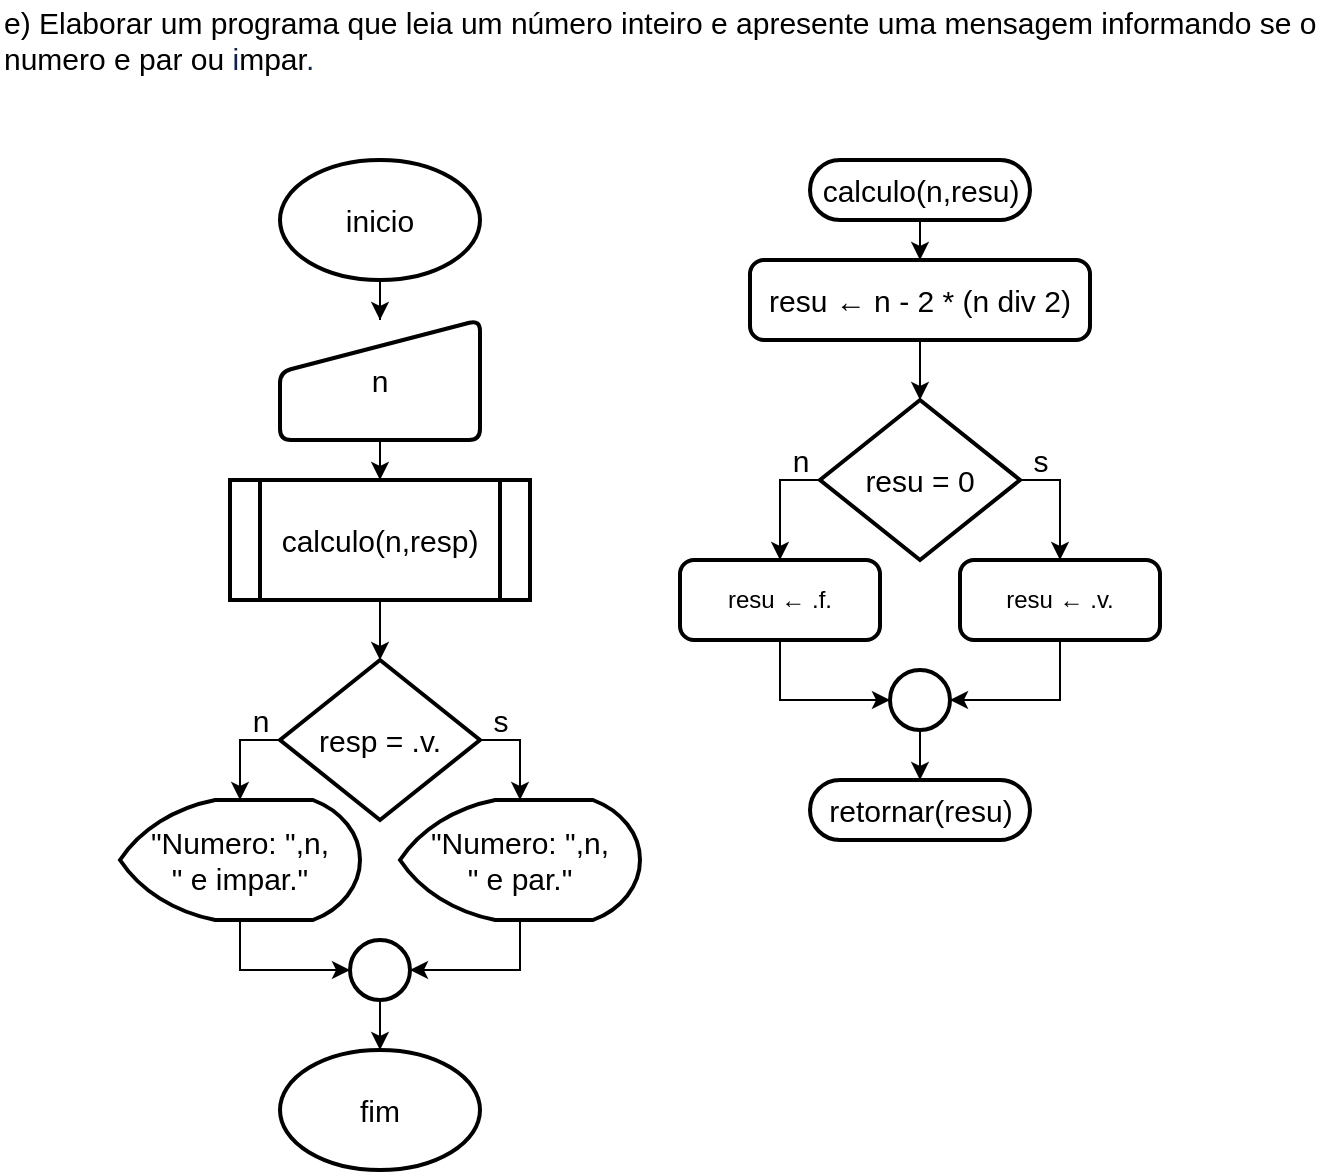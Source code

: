 <mxfile version="19.0.3" type="device"><diagram id="9_3RGJX_hn2a-fTIuzha" name="Página-1"><mxGraphModel dx="1422" dy="865" grid="1" gridSize="10" guides="1" tooltips="1" connect="1" arrows="1" fold="1" page="1" pageScale="1" pageWidth="827" pageHeight="1169" math="0" shadow="0"><root><mxCell id="0"/><mxCell id="1" parent="0"/><mxCell id="szqpVCrg_NznvWYfIgSc-1" value="&lt;span class=&quot;fontstyle0&quot; style=&quot;font-size: 15px;&quot;&gt;e) Elaborar um programa que leia um número inteiro e apresente uma mensagem informando se o&lt;/span&gt;&lt;span style=&quot;color: rgb(36, 31, 34); font-size: 15px;&quot; class=&quot;fontstyle2&quot;&gt;&lt;br style=&quot;font-size: 15px;&quot;&gt;&lt;/span&gt;&lt;span class=&quot;fontstyle0&quot; style=&quot;font-size: 15px;&quot;&gt;numero e par ou &lt;font color=&quot;#112147&quot;&gt;i&lt;/font&gt;&lt;/span&gt;&lt;span class=&quot;fontstyle0&quot; style=&quot;font-size: 15px;&quot;&gt;mpar&lt;/span&gt;&lt;span style=&quot;color: rgb(17, 33, 71); font-size: 15px;&quot; class=&quot;fontstyle0&quot;&gt;.&lt;/span&gt; " style="text;html=1;align=left;verticalAlign=middle;resizable=0;points=[];autosize=1;strokeColor=none;fillColor=none;fontSize=15;" parent="1" vertex="1"><mxGeometry width="670" height="40" as="geometry"/></mxCell><mxCell id="szqpVCrg_NznvWYfIgSc-13" value="" style="edgeStyle=orthogonalEdgeStyle;rounded=0;orthogonalLoop=1;jettySize=auto;html=1;fontSize=15;" parent="1" source="szqpVCrg_NznvWYfIgSc-2" target="szqpVCrg_NznvWYfIgSc-12" edge="1"><mxGeometry relative="1" as="geometry"/></mxCell><mxCell id="szqpVCrg_NznvWYfIgSc-2" value="calculo(n,resu)" style="html=1;dashed=0;whitespace=wrap;shape=mxgraph.dfd.start;fontSize=15;strokeWidth=2;" parent="1" vertex="1"><mxGeometry x="405" y="80" width="110" height="30" as="geometry"/></mxCell><mxCell id="szqpVCrg_NznvWYfIgSc-3" value="retornar(resu)" style="html=1;dashed=0;whitespace=wrap;shape=mxgraph.dfd.start;fontSize=15;strokeWidth=2;" parent="1" vertex="1"><mxGeometry x="405" y="390" width="110" height="30" as="geometry"/></mxCell><mxCell id="szqpVCrg_NznvWYfIgSc-5" value="fim" style="strokeWidth=2;html=1;shape=mxgraph.flowchart.start_1;whiteSpace=wrap;fontSize=15;" parent="1" vertex="1"><mxGeometry x="140" y="525" width="100" height="60" as="geometry"/></mxCell><mxCell id="szqpVCrg_NznvWYfIgSc-8" value="" style="edgeStyle=orthogonalEdgeStyle;rounded=0;orthogonalLoop=1;jettySize=auto;html=1;fontSize=15;" parent="1" source="szqpVCrg_NznvWYfIgSc-6" target="szqpVCrg_NznvWYfIgSc-7" edge="1"><mxGeometry relative="1" as="geometry"/></mxCell><mxCell id="szqpVCrg_NznvWYfIgSc-6" value="inicio" style="strokeWidth=2;html=1;shape=mxgraph.flowchart.start_1;whiteSpace=wrap;fontSize=15;" parent="1" vertex="1"><mxGeometry x="140" y="80" width="100" height="60" as="geometry"/></mxCell><mxCell id="szqpVCrg_NznvWYfIgSc-10" value="" style="edgeStyle=orthogonalEdgeStyle;rounded=0;orthogonalLoop=1;jettySize=auto;html=1;fontSize=15;" parent="1" source="szqpVCrg_NznvWYfIgSc-7" target="szqpVCrg_NznvWYfIgSc-9" edge="1"><mxGeometry relative="1" as="geometry"/></mxCell><mxCell id="szqpVCrg_NznvWYfIgSc-7" value="n" style="html=1;strokeWidth=2;shape=manualInput;whiteSpace=wrap;rounded=1;size=26;arcSize=11;fontSize=15;" parent="1" vertex="1"><mxGeometry x="140" y="160" width="100" height="60" as="geometry"/></mxCell><mxCell id="z3AfhGEVgCC0E01BGAUV-12" value="" style="edgeStyle=orthogonalEdgeStyle;rounded=0;orthogonalLoop=1;jettySize=auto;html=1;" edge="1" parent="1" source="szqpVCrg_NznvWYfIgSc-9" target="z3AfhGEVgCC0E01BGAUV-4"><mxGeometry relative="1" as="geometry"/></mxCell><mxCell id="szqpVCrg_NznvWYfIgSc-9" value="calculo(n,resp)" style="shape=process;whiteSpace=wrap;html=1;backgroundOutline=1;fontSize=15;strokeWidth=2;rounded=1;arcSize=0;" parent="1" vertex="1"><mxGeometry x="115" y="240" width="150" height="60" as="geometry"/></mxCell><mxCell id="szqpVCrg_NznvWYfIgSc-15" value="" style="edgeStyle=orthogonalEdgeStyle;rounded=0;orthogonalLoop=1;jettySize=auto;html=1;fontSize=15;" parent="1" source="szqpVCrg_NznvWYfIgSc-12" target="szqpVCrg_NznvWYfIgSc-14" edge="1"><mxGeometry relative="1" as="geometry"/></mxCell><mxCell id="szqpVCrg_NznvWYfIgSc-12" value="resu ← n - 2 * (n div 2)" style="rounded=1;whiteSpace=wrap;html=1;absoluteArcSize=1;arcSize=14;strokeWidth=2;fontSize=15;" parent="1" vertex="1"><mxGeometry x="375" y="130" width="170" height="40" as="geometry"/></mxCell><mxCell id="z3AfhGEVgCC0E01BGAUV-16" style="edgeStyle=orthogonalEdgeStyle;rounded=0;orthogonalLoop=1;jettySize=auto;html=1;exitX=0;exitY=0.5;exitDx=0;exitDy=0;" edge="1" parent="1" source="szqpVCrg_NznvWYfIgSc-14" target="z3AfhGEVgCC0E01BGAUV-15"><mxGeometry relative="1" as="geometry"/></mxCell><mxCell id="z3AfhGEVgCC0E01BGAUV-18" style="edgeStyle=orthogonalEdgeStyle;rounded=0;orthogonalLoop=1;jettySize=auto;html=1;exitX=1;exitY=0.5;exitDx=0;exitDy=0;" edge="1" parent="1" source="szqpVCrg_NznvWYfIgSc-14" target="z3AfhGEVgCC0E01BGAUV-14"><mxGeometry relative="1" as="geometry"/></mxCell><mxCell id="szqpVCrg_NznvWYfIgSc-14" value="resu = 0" style="rhombus;whiteSpace=wrap;html=1;fontSize=15;rounded=1;arcSize=0;strokeWidth=2;" parent="1" vertex="1"><mxGeometry x="410" y="200" width="100" height="80" as="geometry"/></mxCell><mxCell id="szqpVCrg_NznvWYfIgSc-26" value="" style="edgeStyle=orthogonalEdgeStyle;rounded=0;orthogonalLoop=1;jettySize=auto;html=1;fontSize=15;" parent="1" source="szqpVCrg_NznvWYfIgSc-21" target="szqpVCrg_NznvWYfIgSc-3" edge="1"><mxGeometry relative="1" as="geometry"/></mxCell><mxCell id="szqpVCrg_NznvWYfIgSc-21" value="" style="verticalLabelPosition=bottom;verticalAlign=top;html=1;shape=mxgraph.flowchart.on-page_reference;fontSize=15;strokeWidth=2;" parent="1" vertex="1"><mxGeometry x="445" y="335" width="30" height="30" as="geometry"/></mxCell><mxCell id="szqpVCrg_NznvWYfIgSc-24" value="s" style="text;html=1;align=center;verticalAlign=middle;resizable=0;points=[];autosize=1;strokeColor=none;fillColor=none;fontSize=15;" parent="1" vertex="1"><mxGeometry x="510" y="220" width="20" height="20" as="geometry"/></mxCell><mxCell id="szqpVCrg_NznvWYfIgSc-25" value="n" style="text;html=1;align=center;verticalAlign=middle;resizable=0;points=[];autosize=1;strokeColor=none;fillColor=none;fontSize=15;" parent="1" vertex="1"><mxGeometry x="390" y="220" width="20" height="20" as="geometry"/></mxCell><mxCell id="z3AfhGEVgCC0E01BGAUV-2" style="edgeStyle=orthogonalEdgeStyle;rounded=0;orthogonalLoop=1;jettySize=auto;html=1;exitX=1;exitY=0.5;exitDx=0;exitDy=0;fontSize=15;" edge="1" parent="1" source="z3AfhGEVgCC0E01BGAUV-4" target="z3AfhGEVgCC0E01BGAUV-6"><mxGeometry relative="1" as="geometry"/></mxCell><mxCell id="z3AfhGEVgCC0E01BGAUV-3" style="edgeStyle=orthogonalEdgeStyle;rounded=0;orthogonalLoop=1;jettySize=auto;html=1;exitX=0;exitY=0.5;exitDx=0;exitDy=0;fontSize=15;" edge="1" parent="1" source="z3AfhGEVgCC0E01BGAUV-4" target="z3AfhGEVgCC0E01BGAUV-8"><mxGeometry relative="1" as="geometry"/></mxCell><mxCell id="z3AfhGEVgCC0E01BGAUV-4" value="resp = .v." style="rhombus;whiteSpace=wrap;html=1;fontSize=15;rounded=1;arcSize=0;strokeWidth=2;" vertex="1" parent="1"><mxGeometry x="140" y="330" width="100" height="80" as="geometry"/></mxCell><mxCell id="z3AfhGEVgCC0E01BGAUV-5" style="edgeStyle=orthogonalEdgeStyle;rounded=0;orthogonalLoop=1;jettySize=auto;html=1;exitX=0.5;exitY=1;exitDx=0;exitDy=0;exitPerimeter=0;entryX=1;entryY=0.5;entryDx=0;entryDy=0;entryPerimeter=0;fontSize=15;" edge="1" parent="1" source="z3AfhGEVgCC0E01BGAUV-6" target="z3AfhGEVgCC0E01BGAUV-9"><mxGeometry relative="1" as="geometry"/></mxCell><mxCell id="z3AfhGEVgCC0E01BGAUV-6" value="&quot;Numero: &quot;,n,&lt;br&gt;&quot; e par.&quot;" style="strokeWidth=2;html=1;shape=mxgraph.flowchart.display;whiteSpace=wrap;fontSize=15;verticalAlign=middle;" vertex="1" parent="1"><mxGeometry x="200" y="400" width="120" height="60" as="geometry"/></mxCell><mxCell id="z3AfhGEVgCC0E01BGAUV-7" style="edgeStyle=orthogonalEdgeStyle;rounded=0;orthogonalLoop=1;jettySize=auto;html=1;exitX=0.5;exitY=1;exitDx=0;exitDy=0;exitPerimeter=0;entryX=0;entryY=0.5;entryDx=0;entryDy=0;entryPerimeter=0;fontSize=15;" edge="1" parent="1" source="z3AfhGEVgCC0E01BGAUV-8" target="z3AfhGEVgCC0E01BGAUV-9"><mxGeometry relative="1" as="geometry"/></mxCell><mxCell id="z3AfhGEVgCC0E01BGAUV-8" value="&quot;Numero: &quot;,n,&lt;br&gt;&quot; e impar.&quot;" style="strokeWidth=2;html=1;shape=mxgraph.flowchart.display;whiteSpace=wrap;fontSize=15;verticalAlign=middle;" vertex="1" parent="1"><mxGeometry x="60" y="400" width="120" height="60" as="geometry"/></mxCell><mxCell id="z3AfhGEVgCC0E01BGAUV-13" value="" style="edgeStyle=orthogonalEdgeStyle;rounded=0;orthogonalLoop=1;jettySize=auto;html=1;" edge="1" parent="1" source="z3AfhGEVgCC0E01BGAUV-9" target="szqpVCrg_NznvWYfIgSc-5"><mxGeometry relative="1" as="geometry"/></mxCell><mxCell id="z3AfhGEVgCC0E01BGAUV-9" value="" style="verticalLabelPosition=bottom;verticalAlign=top;html=1;shape=mxgraph.flowchart.on-page_reference;fontSize=15;strokeWidth=2;" vertex="1" parent="1"><mxGeometry x="175" y="470" width="30" height="30" as="geometry"/></mxCell><mxCell id="z3AfhGEVgCC0E01BGAUV-10" value="s" style="text;html=1;align=center;verticalAlign=middle;resizable=0;points=[];autosize=1;strokeColor=none;fillColor=none;fontSize=15;" vertex="1" parent="1"><mxGeometry x="240" y="350" width="20" height="20" as="geometry"/></mxCell><mxCell id="z3AfhGEVgCC0E01BGAUV-11" value="n" style="text;html=1;align=center;verticalAlign=middle;resizable=0;points=[];autosize=1;strokeColor=none;fillColor=none;fontSize=15;" vertex="1" parent="1"><mxGeometry x="120" y="350" width="20" height="20" as="geometry"/></mxCell><mxCell id="z3AfhGEVgCC0E01BGAUV-19" style="edgeStyle=orthogonalEdgeStyle;rounded=0;orthogonalLoop=1;jettySize=auto;html=1;exitX=0.5;exitY=1;exitDx=0;exitDy=0;entryX=1;entryY=0.5;entryDx=0;entryDy=0;entryPerimeter=0;" edge="1" parent="1" source="z3AfhGEVgCC0E01BGAUV-14" target="szqpVCrg_NznvWYfIgSc-21"><mxGeometry relative="1" as="geometry"/></mxCell><mxCell id="z3AfhGEVgCC0E01BGAUV-14" value="resu ← .v." style="rounded=1;whiteSpace=wrap;html=1;absoluteArcSize=1;arcSize=14;strokeWidth=2;" vertex="1" parent="1"><mxGeometry x="480" y="280" width="100" height="40" as="geometry"/></mxCell><mxCell id="z3AfhGEVgCC0E01BGAUV-17" style="edgeStyle=orthogonalEdgeStyle;rounded=0;orthogonalLoop=1;jettySize=auto;html=1;exitX=0.5;exitY=1;exitDx=0;exitDy=0;entryX=0;entryY=0.5;entryDx=0;entryDy=0;entryPerimeter=0;" edge="1" parent="1" source="z3AfhGEVgCC0E01BGAUV-15" target="szqpVCrg_NznvWYfIgSc-21"><mxGeometry relative="1" as="geometry"/></mxCell><mxCell id="z3AfhGEVgCC0E01BGAUV-15" value="resu ← .f." style="rounded=1;whiteSpace=wrap;html=1;absoluteArcSize=1;arcSize=14;strokeWidth=2;" vertex="1" parent="1"><mxGeometry x="340" y="280" width="100" height="40" as="geometry"/></mxCell></root></mxGraphModel></diagram></mxfile>